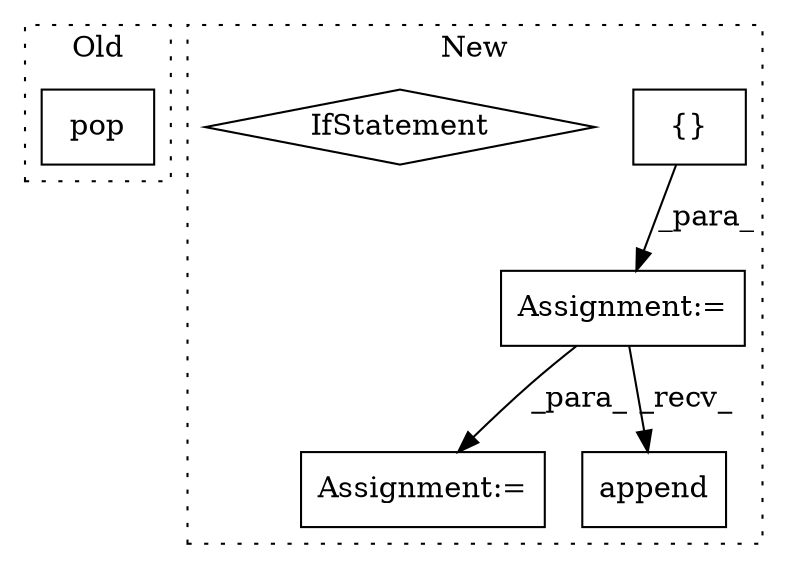 digraph G {
subgraph cluster0 {
1 [label="pop" a="32" s="13352,13357" l="4,1" shape="box"];
label = "Old";
style="dotted";
}
subgraph cluster1 {
2 [label="{}" a="4" s="14369" l="2" shape="box"];
3 [label="Assignment:=" a="7" s="14357" l="1" shape="box"];
4 [label="Assignment:=" a="7" s="14643" l="1" shape="box"];
5 [label="append" a="32" s="14481,14616" l="22,-5" shape="box"];
6 [label="IfStatement" a="25" s="14584" l="24" shape="diamond"];
label = "New";
style="dotted";
}
2 -> 3 [label="_para_"];
3 -> 4 [label="_para_"];
3 -> 5 [label="_recv_"];
}